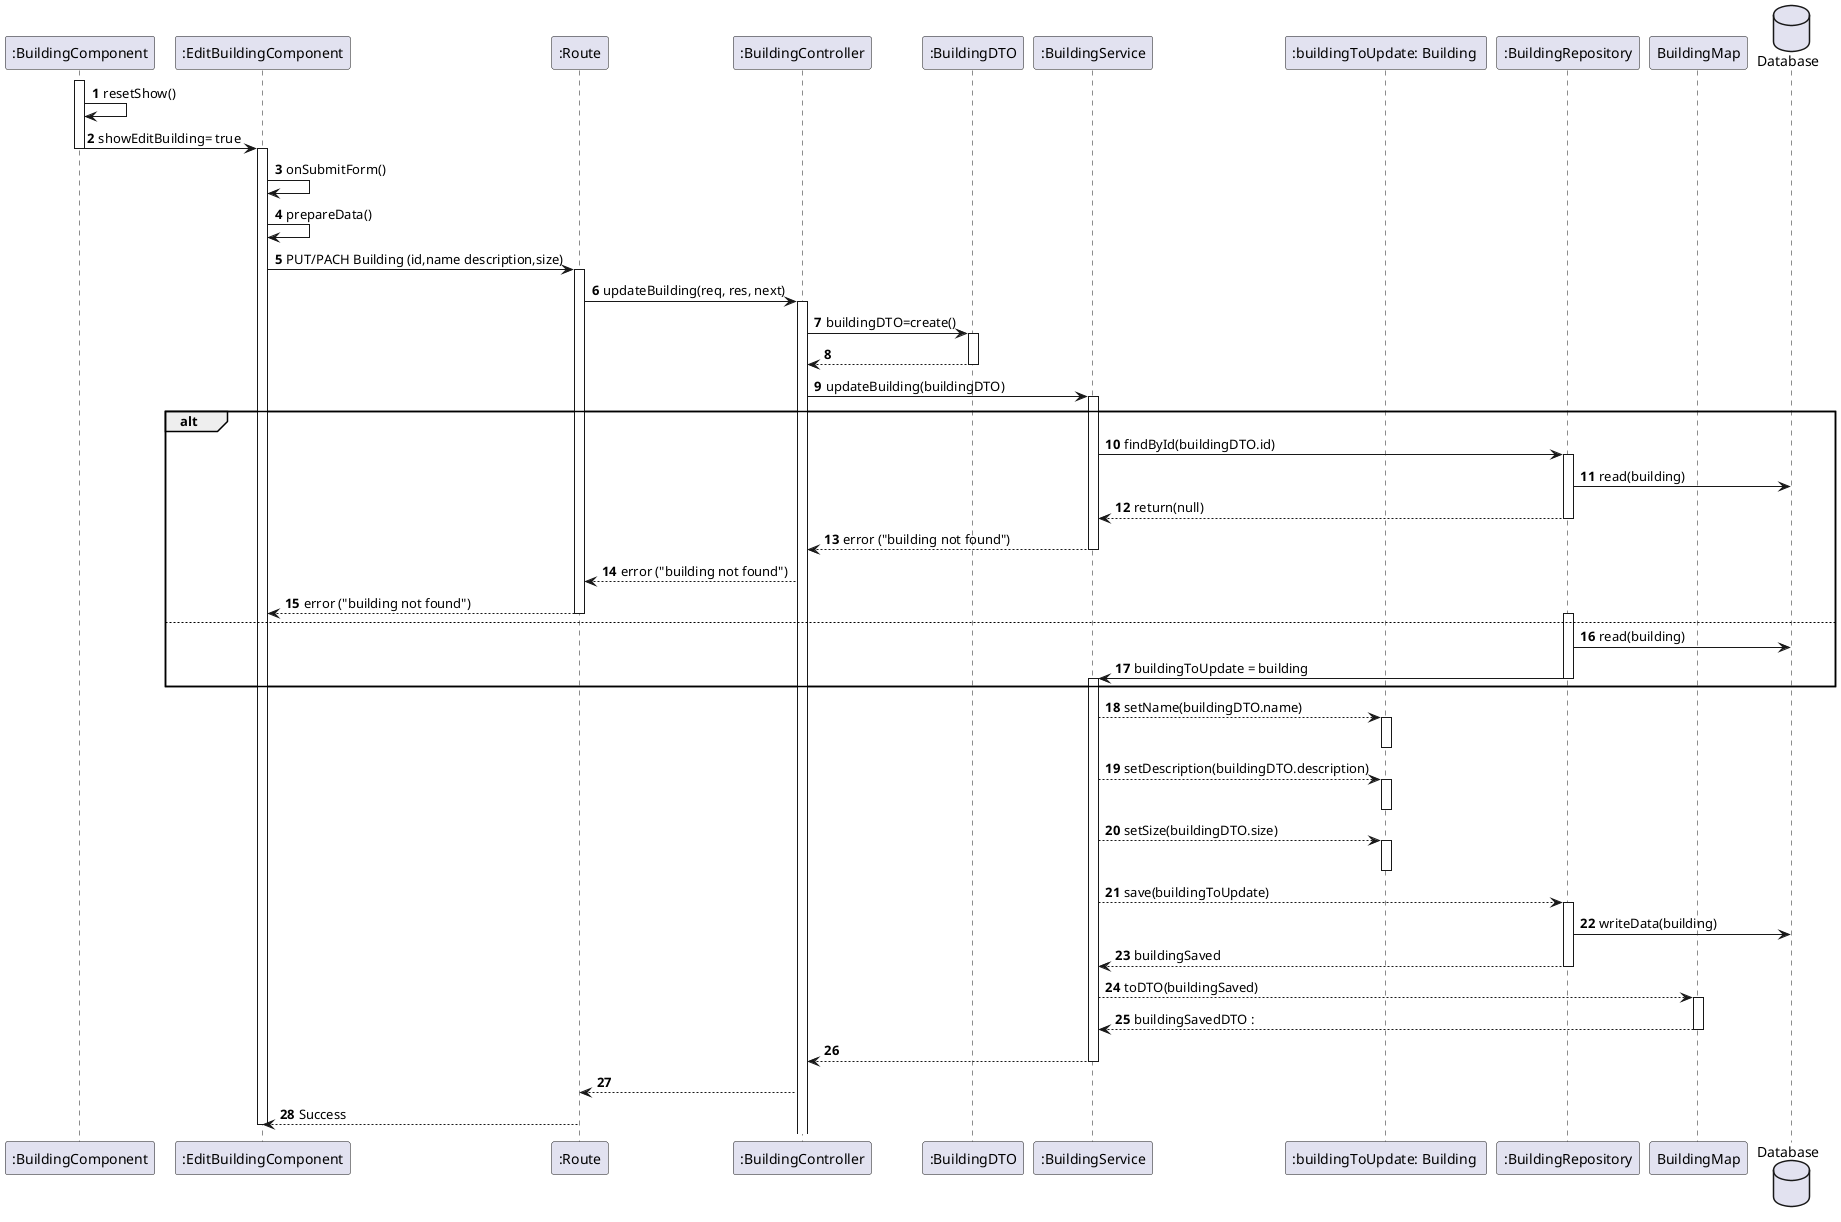 @startuml
autonumber
participant ":BuildingComponent" as BC
participant ":EditBuildingComponent" as EB
participant ":Route" as BLDG
participant ":BuildingController" as CTRL
participant ":BuildingDTO" as DTO
participant ":BuildingService" as SERV
participant ":buildingToUpdate: Building " as BUILDING
participant ":BuildingRepository" as REPO
participant "BuildingMap" as DTOMAP
database Database

activate BC
 BC -> BC : resetShow()

 BC -> EB : showEditBuilding= true
 deactivate BC
activate EB
EB -> EB:  onSubmitForm()
EB -> EB:  prepareData()

EB -> BLDG : PUT/PACH Building (id,name description,size)
activate BLDG

BLDG -> CTRL : updateBuilding(req, res, next)
activate CTRL
CTRL -> DTO: buildingDTO=create()
activate DTO
return
deactivate DTO
CTRL -> SERV : updateBuilding(buildingDTO)
activate SERV
alt
SERV -> REPO : findById(buildingDTO.id)
activate REPO
REPO -> Database: read(building)
return return(null)
return error ("building not found")
 CTRL --> BLDG : error ("building not found")
return  error ("building not found")
else

activate REPO
REPO -> Database: read(building)
REPO -> SERV :  buildingToUpdate = building

deactivate REPO
activate SERV
end alt


SERV --> BUILDING : setName(buildingDTO.name)
activate BUILDING
deactivate BUILDING
SERV --> BUILDING : setDescription(buildingDTO.description)
activate BUILDING
deactivate BUILDING
SERV --> BUILDING : setSize(buildingDTO.size)
activate BUILDING
deactivate BUILDING

SERV --> REPO :save(buildingToUpdate)

activate REPO
REPO -> Database: writeData(building)
return buildingSaved
deactivate REPO

SERV -->  DTOMAP : toDTO(buildingSaved)
activate DTOMAP

return buildingSavedDTO :
deactivate DTOMAP
SERV --> CTRL :
deactivate SERV
CTRL --> BLDG :
BLDG --> EB : Success
deactivate EB

@enduml
